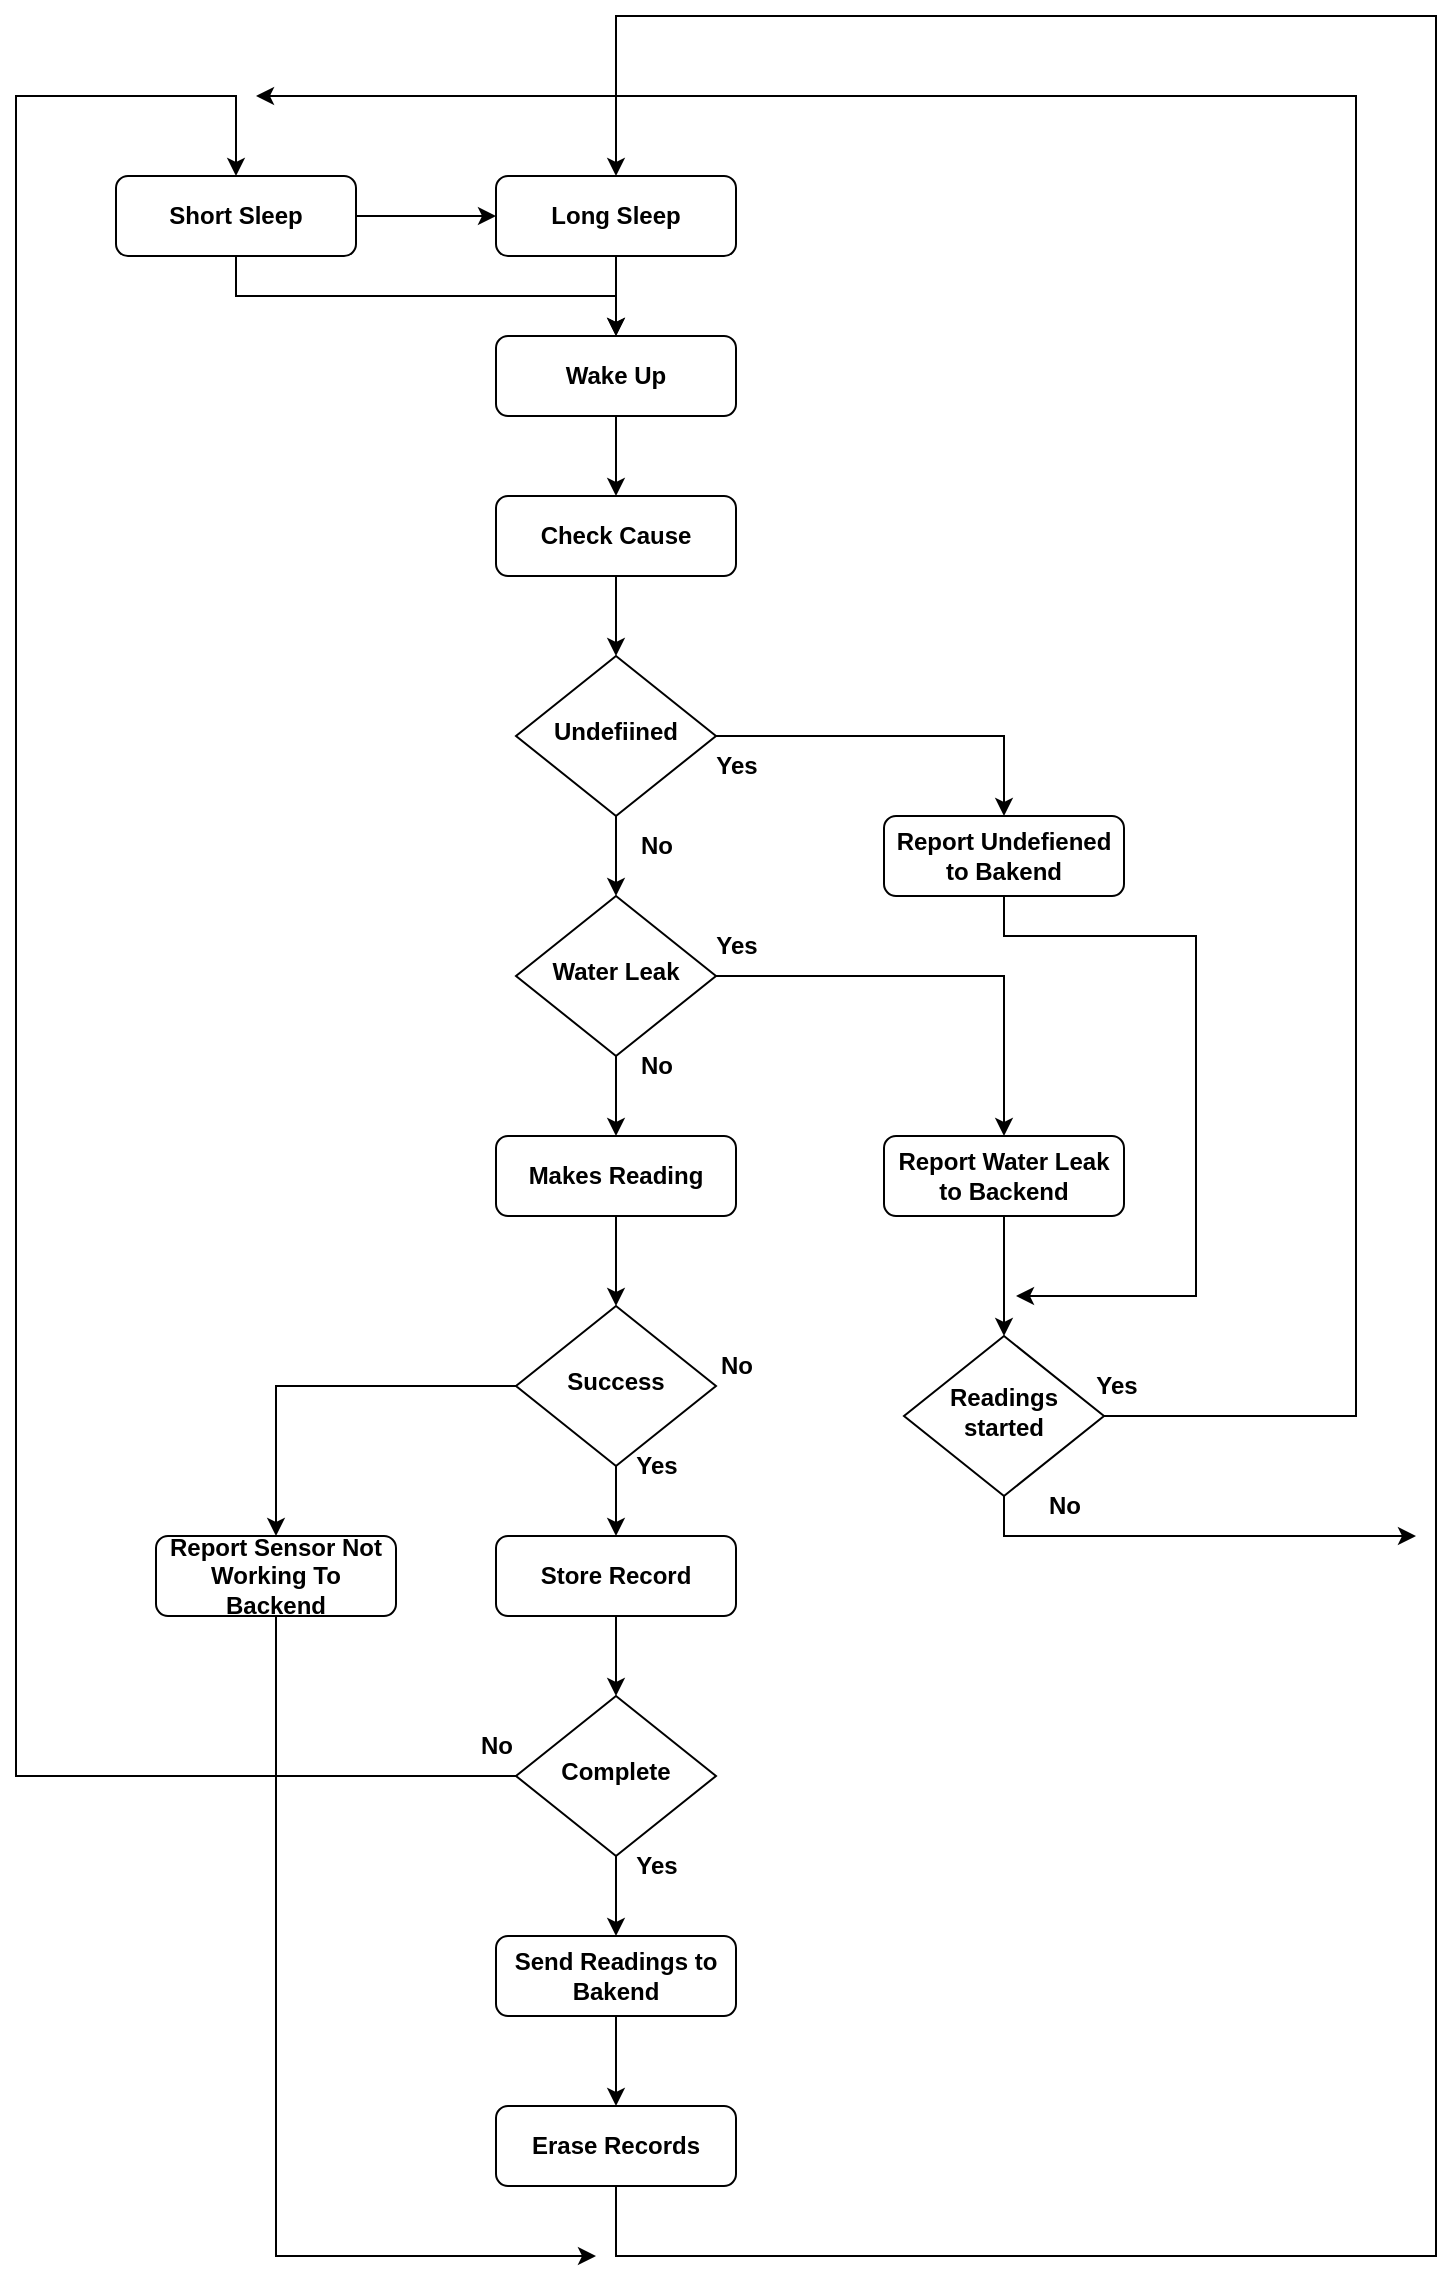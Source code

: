 <mxfile version="21.2.8" type="device">
  <diagram id="C5RBs43oDa-KdzZeNtuy" name="Page-1">
    <mxGraphModel dx="2046" dy="1882" grid="1" gridSize="10" guides="1" tooltips="1" connect="1" arrows="1" fold="1" page="1" pageScale="1" pageWidth="827" pageHeight="1169" math="0" shadow="0">
      <root>
        <mxCell id="WIyWlLk6GJQsqaUBKTNV-0" />
        <mxCell id="WIyWlLk6GJQsqaUBKTNV-1" parent="WIyWlLk6GJQsqaUBKTNV-0" />
        <mxCell id="H0204pPaUZqmbtJ3FAVp-44" style="edgeStyle=orthogonalEdgeStyle;rounded=0;orthogonalLoop=1;jettySize=auto;html=1;fontStyle=1" edge="1" parent="WIyWlLk6GJQsqaUBKTNV-1" source="WIyWlLk6GJQsqaUBKTNV-3" target="H0204pPaUZqmbtJ3FAVp-43">
          <mxGeometry relative="1" as="geometry" />
        </mxCell>
        <mxCell id="WIyWlLk6GJQsqaUBKTNV-3" value="Wake Up" style="rounded=1;whiteSpace=wrap;html=1;fontSize=12;glass=0;strokeWidth=1;shadow=0;fontStyle=1" parent="WIyWlLk6GJQsqaUBKTNV-1" vertex="1">
          <mxGeometry x="170" y="-320" width="120" height="40" as="geometry" />
        </mxCell>
        <mxCell id="H0204pPaUZqmbtJ3FAVp-92" style="edgeStyle=orthogonalEdgeStyle;rounded=0;orthogonalLoop=1;jettySize=auto;html=1;fontStyle=1" edge="1" parent="WIyWlLk6GJQsqaUBKTNV-1" source="WIyWlLk6GJQsqaUBKTNV-7" target="H0204pPaUZqmbtJ3FAVp-91">
          <mxGeometry relative="1" as="geometry" />
        </mxCell>
        <mxCell id="WIyWlLk6GJQsqaUBKTNV-7" value="Makes Reading" style="rounded=1;whiteSpace=wrap;html=1;fontSize=12;glass=0;strokeWidth=1;shadow=0;fontStyle=1" parent="WIyWlLk6GJQsqaUBKTNV-1" vertex="1">
          <mxGeometry x="170" y="80" width="120" height="40" as="geometry" />
        </mxCell>
        <mxCell id="H0204pPaUZqmbtJ3FAVp-10" style="edgeStyle=orthogonalEdgeStyle;rounded=0;orthogonalLoop=1;jettySize=auto;html=1;fontStyle=1" edge="1" parent="WIyWlLk6GJQsqaUBKTNV-1" source="H0204pPaUZqmbtJ3FAVp-9" target="WIyWlLk6GJQsqaUBKTNV-3">
          <mxGeometry relative="1" as="geometry" />
        </mxCell>
        <mxCell id="H0204pPaUZqmbtJ3FAVp-9" value="Long Sleep" style="rounded=1;whiteSpace=wrap;html=1;fontSize=12;glass=0;strokeWidth=1;shadow=0;fontStyle=1" vertex="1" parent="WIyWlLk6GJQsqaUBKTNV-1">
          <mxGeometry x="170" y="-400" width="120" height="40" as="geometry" />
        </mxCell>
        <mxCell id="H0204pPaUZqmbtJ3FAVp-21" style="edgeStyle=orthogonalEdgeStyle;rounded=0;orthogonalLoop=1;jettySize=auto;html=1;exitX=0.5;exitY=1;exitDx=0;exitDy=0;entryX=0.5;entryY=0;entryDx=0;entryDy=0;fontStyle=1" edge="1" parent="WIyWlLk6GJQsqaUBKTNV-1" source="H0204pPaUZqmbtJ3FAVp-79" target="H0204pPaUZqmbtJ3FAVp-9">
          <mxGeometry relative="1" as="geometry">
            <Array as="points">
              <mxPoint x="230" y="640" />
              <mxPoint x="640" y="640" />
              <mxPoint x="640" y="-480" />
              <mxPoint x="230" y="-480" />
            </Array>
          </mxGeometry>
        </mxCell>
        <mxCell id="H0204pPaUZqmbtJ3FAVp-24" style="edgeStyle=orthogonalEdgeStyle;rounded=0;orthogonalLoop=1;jettySize=auto;html=1;entryX=0.5;entryY=0;entryDx=0;entryDy=0;fontStyle=1" edge="1" parent="WIyWlLk6GJQsqaUBKTNV-1" source="H0204pPaUZqmbtJ3FAVp-19" target="H0204pPaUZqmbtJ3FAVp-23">
          <mxGeometry relative="1" as="geometry" />
        </mxCell>
        <mxCell id="H0204pPaUZqmbtJ3FAVp-27" style="edgeStyle=orthogonalEdgeStyle;rounded=0;orthogonalLoop=1;jettySize=auto;html=1;entryX=0.5;entryY=0;entryDx=0;entryDy=0;exitX=0;exitY=0.5;exitDx=0;exitDy=0;fontStyle=1" edge="1" parent="WIyWlLk6GJQsqaUBKTNV-1" source="H0204pPaUZqmbtJ3FAVp-19" target="H0204pPaUZqmbtJ3FAVp-26">
          <mxGeometry relative="1" as="geometry">
            <Array as="points">
              <mxPoint x="-70" y="400" />
              <mxPoint x="-70" y="-440" />
              <mxPoint x="40" y="-440" />
            </Array>
          </mxGeometry>
        </mxCell>
        <mxCell id="H0204pPaUZqmbtJ3FAVp-19" value="Complete" style="rhombus;whiteSpace=wrap;html=1;shadow=0;fontFamily=Helvetica;fontSize=12;align=center;strokeWidth=1;spacing=6;spacingTop=-4;fontStyle=1" vertex="1" parent="WIyWlLk6GJQsqaUBKTNV-1">
          <mxGeometry x="180" y="360" width="100" height="80" as="geometry" />
        </mxCell>
        <mxCell id="H0204pPaUZqmbtJ3FAVp-22" value="Yes" style="text;html=1;align=center;verticalAlign=middle;resizable=0;points=[];autosize=1;strokeColor=none;fillColor=none;fontStyle=1" vertex="1" parent="WIyWlLk6GJQsqaUBKTNV-1">
          <mxGeometry x="230" y="430" width="40" height="30" as="geometry" />
        </mxCell>
        <mxCell id="H0204pPaUZqmbtJ3FAVp-80" style="edgeStyle=orthogonalEdgeStyle;rounded=0;orthogonalLoop=1;jettySize=auto;html=1;fontStyle=1" edge="1" parent="WIyWlLk6GJQsqaUBKTNV-1" source="H0204pPaUZqmbtJ3FAVp-23" target="H0204pPaUZqmbtJ3FAVp-79">
          <mxGeometry relative="1" as="geometry" />
        </mxCell>
        <mxCell id="H0204pPaUZqmbtJ3FAVp-23" value="Send Readings to Bakend" style="rounded=1;whiteSpace=wrap;html=1;fontSize=12;glass=0;strokeWidth=1;shadow=0;fontStyle=1" vertex="1" parent="WIyWlLk6GJQsqaUBKTNV-1">
          <mxGeometry x="170" y="480" width="120" height="40" as="geometry" />
        </mxCell>
        <mxCell id="H0204pPaUZqmbtJ3FAVp-29" style="edgeStyle=orthogonalEdgeStyle;rounded=0;orthogonalLoop=1;jettySize=auto;html=1;entryX=0.5;entryY=0;entryDx=0;entryDy=0;fontStyle=1" edge="1" parent="WIyWlLk6GJQsqaUBKTNV-1" source="H0204pPaUZqmbtJ3FAVp-26" target="WIyWlLk6GJQsqaUBKTNV-3">
          <mxGeometry relative="1" as="geometry">
            <Array as="points">
              <mxPoint x="40" y="-340" />
              <mxPoint x="230" y="-340" />
            </Array>
          </mxGeometry>
        </mxCell>
        <mxCell id="H0204pPaUZqmbtJ3FAVp-72" value="" style="edgeStyle=orthogonalEdgeStyle;rounded=0;orthogonalLoop=1;jettySize=auto;html=1;fontStyle=1" edge="1" parent="WIyWlLk6GJQsqaUBKTNV-1" source="H0204pPaUZqmbtJ3FAVp-26" target="H0204pPaUZqmbtJ3FAVp-9">
          <mxGeometry relative="1" as="geometry" />
        </mxCell>
        <mxCell id="H0204pPaUZqmbtJ3FAVp-26" value="Short Sleep" style="rounded=1;whiteSpace=wrap;html=1;fontSize=12;glass=0;strokeWidth=1;shadow=0;fontStyle=1" vertex="1" parent="WIyWlLk6GJQsqaUBKTNV-1">
          <mxGeometry x="-20" y="-400" width="120" height="40" as="geometry" />
        </mxCell>
        <mxCell id="H0204pPaUZqmbtJ3FAVp-28" value="No" style="text;html=1;align=center;verticalAlign=middle;resizable=0;points=[];autosize=1;strokeColor=none;fillColor=none;fontStyle=1" vertex="1" parent="WIyWlLk6GJQsqaUBKTNV-1">
          <mxGeometry x="150" y="370" width="40" height="30" as="geometry" />
        </mxCell>
        <mxCell id="H0204pPaUZqmbtJ3FAVp-40" style="edgeStyle=orthogonalEdgeStyle;rounded=0;orthogonalLoop=1;jettySize=auto;html=1;fontStyle=1" edge="1" parent="WIyWlLk6GJQsqaUBKTNV-1" source="H0204pPaUZqmbtJ3FAVp-37" target="H0204pPaUZqmbtJ3FAVp-19">
          <mxGeometry relative="1" as="geometry" />
        </mxCell>
        <mxCell id="H0204pPaUZqmbtJ3FAVp-37" value="Store Record" style="rounded=1;whiteSpace=wrap;html=1;fontSize=12;glass=0;strokeWidth=1;shadow=0;fontStyle=1" vertex="1" parent="WIyWlLk6GJQsqaUBKTNV-1">
          <mxGeometry x="170" y="280" width="120" height="40" as="geometry" />
        </mxCell>
        <mxCell id="H0204pPaUZqmbtJ3FAVp-71" style="edgeStyle=orthogonalEdgeStyle;rounded=0;orthogonalLoop=1;jettySize=auto;html=1;fontStyle=1" edge="1" parent="WIyWlLk6GJQsqaUBKTNV-1" source="H0204pPaUZqmbtJ3FAVp-43" target="H0204pPaUZqmbtJ3FAVp-70">
          <mxGeometry relative="1" as="geometry" />
        </mxCell>
        <mxCell id="H0204pPaUZqmbtJ3FAVp-43" value="Check Cause" style="rounded=1;whiteSpace=wrap;html=1;fontSize=12;glass=0;strokeWidth=1;shadow=0;fontStyle=1" vertex="1" parent="WIyWlLk6GJQsqaUBKTNV-1">
          <mxGeometry x="170" y="-240" width="120" height="40" as="geometry" />
        </mxCell>
        <mxCell id="H0204pPaUZqmbtJ3FAVp-49" style="edgeStyle=orthogonalEdgeStyle;rounded=0;orthogonalLoop=1;jettySize=auto;html=1;entryX=0.5;entryY=0;entryDx=0;entryDy=0;fontStyle=1" edge="1" parent="WIyWlLk6GJQsqaUBKTNV-1" source="H0204pPaUZqmbtJ3FAVp-45" target="H0204pPaUZqmbtJ3FAVp-48">
          <mxGeometry relative="1" as="geometry" />
        </mxCell>
        <mxCell id="H0204pPaUZqmbtJ3FAVp-53" style="edgeStyle=orthogonalEdgeStyle;rounded=0;orthogonalLoop=1;jettySize=auto;html=1;fontStyle=1" edge="1" parent="WIyWlLk6GJQsqaUBKTNV-1" source="H0204pPaUZqmbtJ3FAVp-45" target="WIyWlLk6GJQsqaUBKTNV-7">
          <mxGeometry relative="1" as="geometry" />
        </mxCell>
        <mxCell id="H0204pPaUZqmbtJ3FAVp-45" value="Water Leak" style="rhombus;whiteSpace=wrap;html=1;shadow=0;fontFamily=Helvetica;fontSize=12;align=center;strokeWidth=1;spacing=6;spacingTop=-4;fontStyle=1" vertex="1" parent="WIyWlLk6GJQsqaUBKTNV-1">
          <mxGeometry x="180" y="-40" width="100" height="80" as="geometry" />
        </mxCell>
        <mxCell id="H0204pPaUZqmbtJ3FAVp-57" style="edgeStyle=orthogonalEdgeStyle;rounded=0;orthogonalLoop=1;jettySize=auto;html=1;fontStyle=1" edge="1" parent="WIyWlLk6GJQsqaUBKTNV-1" source="H0204pPaUZqmbtJ3FAVp-48" target="H0204pPaUZqmbtJ3FAVp-56">
          <mxGeometry relative="1" as="geometry" />
        </mxCell>
        <mxCell id="H0204pPaUZqmbtJ3FAVp-48" value="Report Water Leak to Backend" style="rounded=1;whiteSpace=wrap;html=1;fontSize=12;glass=0;strokeWidth=1;shadow=0;fontStyle=1" vertex="1" parent="WIyWlLk6GJQsqaUBKTNV-1">
          <mxGeometry x="364" y="80" width="120" height="40" as="geometry" />
        </mxCell>
        <mxCell id="H0204pPaUZqmbtJ3FAVp-51" value="Yes" style="text;html=1;align=center;verticalAlign=middle;resizable=0;points=[];autosize=1;strokeColor=none;fillColor=none;fontStyle=1" vertex="1" parent="WIyWlLk6GJQsqaUBKTNV-1">
          <mxGeometry x="270" y="-30" width="40" height="30" as="geometry" />
        </mxCell>
        <mxCell id="H0204pPaUZqmbtJ3FAVp-52" value="No" style="text;html=1;align=center;verticalAlign=middle;resizable=0;points=[];autosize=1;strokeColor=none;fillColor=none;fontStyle=1" vertex="1" parent="WIyWlLk6GJQsqaUBKTNV-1">
          <mxGeometry x="230" y="30" width="40" height="30" as="geometry" />
        </mxCell>
        <mxCell id="H0204pPaUZqmbtJ3FAVp-58" style="edgeStyle=orthogonalEdgeStyle;rounded=0;orthogonalLoop=1;jettySize=auto;html=1;fontStyle=1" edge="1" parent="WIyWlLk6GJQsqaUBKTNV-1" source="H0204pPaUZqmbtJ3FAVp-56">
          <mxGeometry relative="1" as="geometry">
            <mxPoint x="50" y="-440" as="targetPoint" />
            <Array as="points">
              <mxPoint x="600" y="220" />
              <mxPoint x="600" y="-440" />
              <mxPoint x="50" y="-440" />
            </Array>
          </mxGeometry>
        </mxCell>
        <mxCell id="H0204pPaUZqmbtJ3FAVp-62" style="edgeStyle=orthogonalEdgeStyle;rounded=0;orthogonalLoop=1;jettySize=auto;html=1;fontStyle=1;exitX=0.5;exitY=1;exitDx=0;exitDy=0;" edge="1" parent="WIyWlLk6GJQsqaUBKTNV-1" source="H0204pPaUZqmbtJ3FAVp-56">
          <mxGeometry relative="1" as="geometry">
            <mxPoint x="630" y="280" as="targetPoint" />
            <Array as="points">
              <mxPoint x="424" y="280" />
            </Array>
          </mxGeometry>
        </mxCell>
        <mxCell id="H0204pPaUZqmbtJ3FAVp-56" value="Readings started" style="rhombus;whiteSpace=wrap;html=1;shadow=0;fontFamily=Helvetica;fontSize=12;align=center;strokeWidth=1;spacing=6;spacingTop=-4;fontStyle=1" vertex="1" parent="WIyWlLk6GJQsqaUBKTNV-1">
          <mxGeometry x="374" y="180" width="100" height="80" as="geometry" />
        </mxCell>
        <mxCell id="H0204pPaUZqmbtJ3FAVp-59" value="Yes" style="text;html=1;align=center;verticalAlign=middle;resizable=0;points=[];autosize=1;strokeColor=none;fillColor=none;fontStyle=1" vertex="1" parent="WIyWlLk6GJQsqaUBKTNV-1">
          <mxGeometry x="460" y="190" width="40" height="30" as="geometry" />
        </mxCell>
        <mxCell id="H0204pPaUZqmbtJ3FAVp-60" value="No" style="text;html=1;align=center;verticalAlign=middle;resizable=0;points=[];autosize=1;strokeColor=none;fillColor=none;fontStyle=1" vertex="1" parent="WIyWlLk6GJQsqaUBKTNV-1">
          <mxGeometry x="434" y="250" width="40" height="30" as="geometry" />
        </mxCell>
        <mxCell id="H0204pPaUZqmbtJ3FAVp-74" style="edgeStyle=orthogonalEdgeStyle;rounded=0;orthogonalLoop=1;jettySize=auto;html=1;entryX=0.5;entryY=0;entryDx=0;entryDy=0;fontStyle=1" edge="1" parent="WIyWlLk6GJQsqaUBKTNV-1" source="H0204pPaUZqmbtJ3FAVp-70" target="H0204pPaUZqmbtJ3FAVp-73">
          <mxGeometry relative="1" as="geometry" />
        </mxCell>
        <mxCell id="H0204pPaUZqmbtJ3FAVp-76" style="edgeStyle=orthogonalEdgeStyle;rounded=0;orthogonalLoop=1;jettySize=auto;html=1;entryX=0.5;entryY=0;entryDx=0;entryDy=0;fontStyle=1" edge="1" parent="WIyWlLk6GJQsqaUBKTNV-1" source="H0204pPaUZqmbtJ3FAVp-70" target="H0204pPaUZqmbtJ3FAVp-45">
          <mxGeometry relative="1" as="geometry" />
        </mxCell>
        <mxCell id="H0204pPaUZqmbtJ3FAVp-70" value="Undefiined" style="rhombus;whiteSpace=wrap;html=1;shadow=0;fontFamily=Helvetica;fontSize=12;align=center;strokeWidth=1;spacing=6;spacingTop=-4;fontStyle=1" vertex="1" parent="WIyWlLk6GJQsqaUBKTNV-1">
          <mxGeometry x="180" y="-160" width="100" height="80" as="geometry" />
        </mxCell>
        <mxCell id="H0204pPaUZqmbtJ3FAVp-106" style="edgeStyle=orthogonalEdgeStyle;rounded=0;orthogonalLoop=1;jettySize=auto;html=1;exitX=0.5;exitY=1;exitDx=0;exitDy=0;" edge="1" parent="WIyWlLk6GJQsqaUBKTNV-1" source="H0204pPaUZqmbtJ3FAVp-73">
          <mxGeometry relative="1" as="geometry">
            <mxPoint x="430" y="160" as="targetPoint" />
            <Array as="points">
              <mxPoint x="424" y="-20" />
              <mxPoint x="520" y="-20" />
              <mxPoint x="520" y="160" />
            </Array>
          </mxGeometry>
        </mxCell>
        <mxCell id="H0204pPaUZqmbtJ3FAVp-73" value="Report Undefiened to Bakend" style="rounded=1;whiteSpace=wrap;html=1;fontSize=12;glass=0;strokeWidth=1;shadow=0;fontStyle=1" vertex="1" parent="WIyWlLk6GJQsqaUBKTNV-1">
          <mxGeometry x="364" y="-80" width="120" height="40" as="geometry" />
        </mxCell>
        <mxCell id="H0204pPaUZqmbtJ3FAVp-77" value="Yes" style="text;html=1;align=center;verticalAlign=middle;resizable=0;points=[];autosize=1;strokeColor=none;fillColor=none;fontStyle=1" vertex="1" parent="WIyWlLk6GJQsqaUBKTNV-1">
          <mxGeometry x="270" y="-120" width="40" height="30" as="geometry" />
        </mxCell>
        <mxCell id="H0204pPaUZqmbtJ3FAVp-78" value="No" style="text;html=1;align=center;verticalAlign=middle;resizable=0;points=[];autosize=1;strokeColor=none;fillColor=none;fontStyle=1" vertex="1" parent="WIyWlLk6GJQsqaUBKTNV-1">
          <mxGeometry x="230" y="-80" width="40" height="30" as="geometry" />
        </mxCell>
        <mxCell id="H0204pPaUZqmbtJ3FAVp-79" value="Erase Records" style="rounded=1;whiteSpace=wrap;html=1;fontSize=12;glass=0;strokeWidth=1;shadow=0;fontStyle=1" vertex="1" parent="WIyWlLk6GJQsqaUBKTNV-1">
          <mxGeometry x="170" y="565" width="120" height="40" as="geometry" />
        </mxCell>
        <mxCell id="H0204pPaUZqmbtJ3FAVp-93" style="edgeStyle=orthogonalEdgeStyle;rounded=0;orthogonalLoop=1;jettySize=auto;html=1;entryX=0.5;entryY=0;entryDx=0;entryDy=0;fontStyle=1" edge="1" parent="WIyWlLk6GJQsqaUBKTNV-1" source="H0204pPaUZqmbtJ3FAVp-91" target="H0204pPaUZqmbtJ3FAVp-37">
          <mxGeometry relative="1" as="geometry">
            <mxPoint x="210" y="490" as="targetPoint" />
          </mxGeometry>
        </mxCell>
        <mxCell id="H0204pPaUZqmbtJ3FAVp-103" style="edgeStyle=orthogonalEdgeStyle;rounded=0;orthogonalLoop=1;jettySize=auto;html=1;entryX=0.5;entryY=0;entryDx=0;entryDy=0;" edge="1" parent="WIyWlLk6GJQsqaUBKTNV-1" source="H0204pPaUZqmbtJ3FAVp-91" target="H0204pPaUZqmbtJ3FAVp-96">
          <mxGeometry relative="1" as="geometry" />
        </mxCell>
        <mxCell id="H0204pPaUZqmbtJ3FAVp-91" value="Success" style="rhombus;whiteSpace=wrap;html=1;shadow=0;fontFamily=Helvetica;fontSize=12;align=center;strokeWidth=1;spacing=6;spacingTop=-4;fontStyle=1" vertex="1" parent="WIyWlLk6GJQsqaUBKTNV-1">
          <mxGeometry x="180" y="165" width="100" height="80" as="geometry" />
        </mxCell>
        <mxCell id="H0204pPaUZqmbtJ3FAVp-94" value="Yes" style="text;html=1;align=center;verticalAlign=middle;resizable=0;points=[];autosize=1;strokeColor=none;fillColor=none;fontStyle=1" vertex="1" parent="WIyWlLk6GJQsqaUBKTNV-1">
          <mxGeometry x="230" y="230" width="40" height="30" as="geometry" />
        </mxCell>
        <mxCell id="H0204pPaUZqmbtJ3FAVp-105" style="edgeStyle=orthogonalEdgeStyle;rounded=0;orthogonalLoop=1;jettySize=auto;html=1;exitX=0.5;exitY=1;exitDx=0;exitDy=0;" edge="1" parent="WIyWlLk6GJQsqaUBKTNV-1" source="H0204pPaUZqmbtJ3FAVp-96">
          <mxGeometry relative="1" as="geometry">
            <mxPoint x="220" y="640" as="targetPoint" />
            <Array as="points">
              <mxPoint x="60" y="640" />
            </Array>
          </mxGeometry>
        </mxCell>
        <mxCell id="H0204pPaUZqmbtJ3FAVp-96" value="Report Sensor Not Working To Backend" style="rounded=1;whiteSpace=wrap;html=1;fontSize=12;glass=0;strokeWidth=1;shadow=0;fontStyle=1" vertex="1" parent="WIyWlLk6GJQsqaUBKTNV-1">
          <mxGeometry y="280" width="120" height="40" as="geometry" />
        </mxCell>
        <mxCell id="H0204pPaUZqmbtJ3FAVp-98" value="No" style="text;html=1;align=center;verticalAlign=middle;resizable=0;points=[];autosize=1;strokeColor=none;fillColor=none;fontStyle=1" vertex="1" parent="WIyWlLk6GJQsqaUBKTNV-1">
          <mxGeometry x="270" y="180" width="40" height="30" as="geometry" />
        </mxCell>
      </root>
    </mxGraphModel>
  </diagram>
</mxfile>
